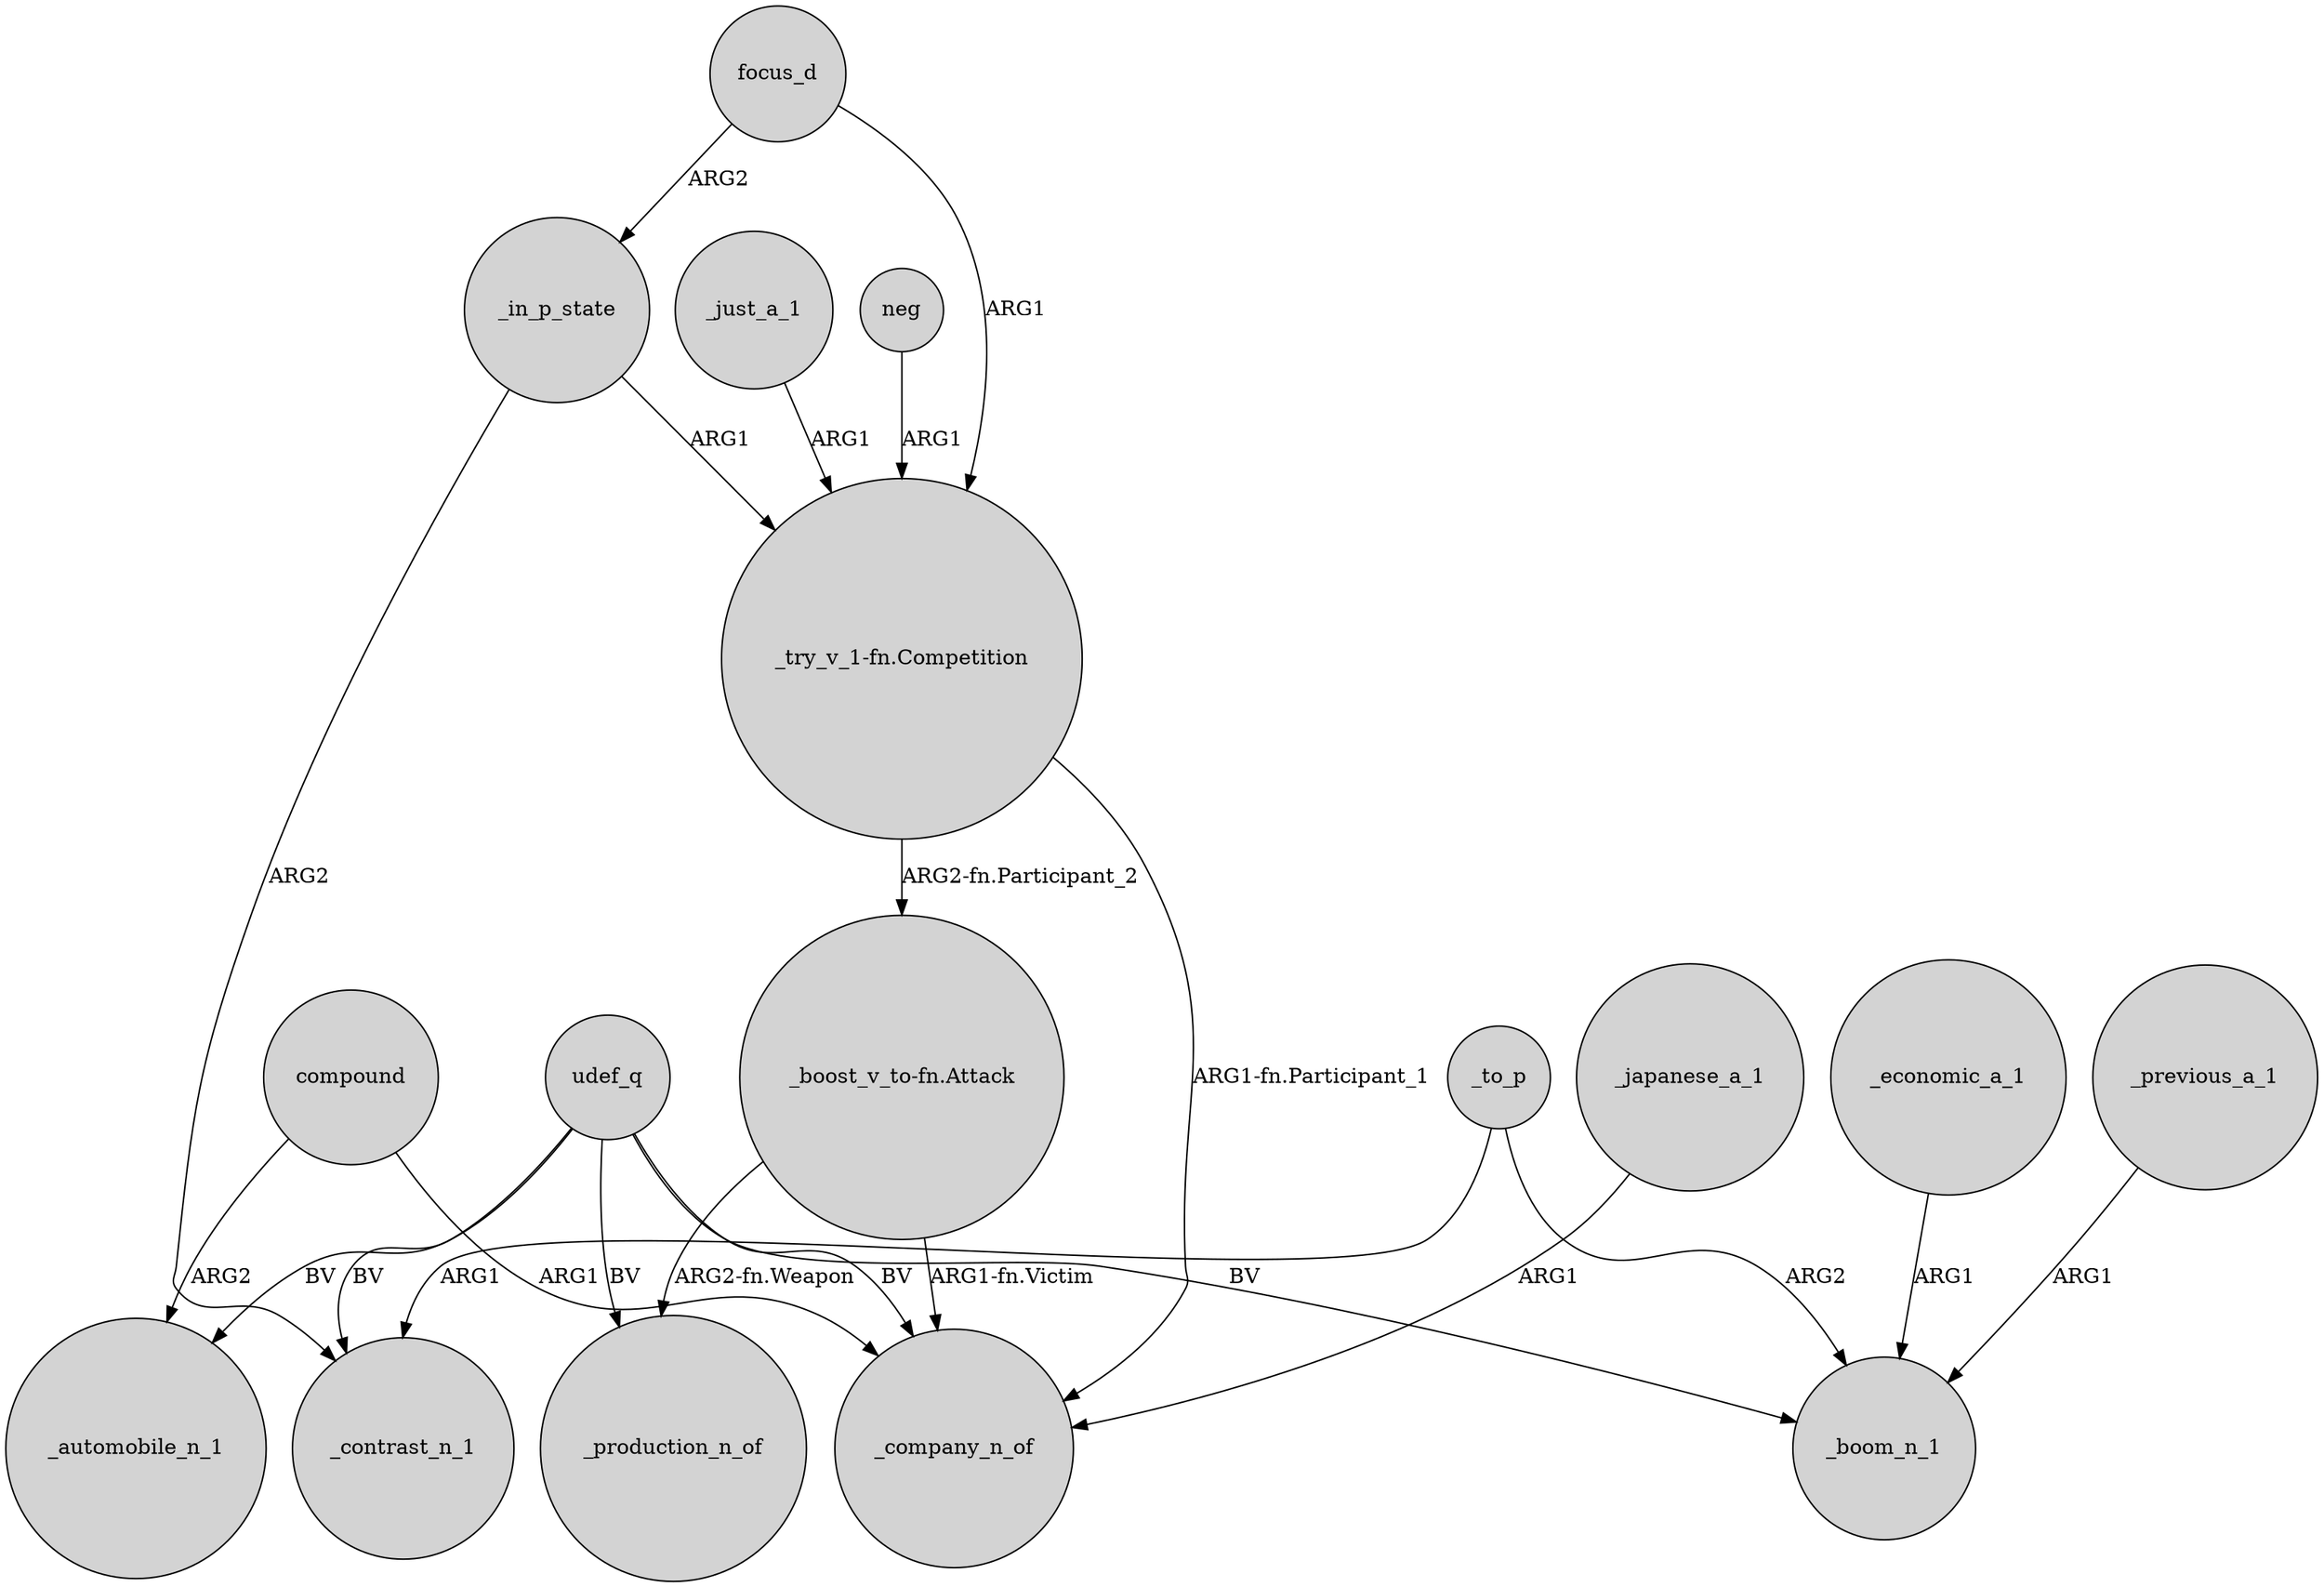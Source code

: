 digraph {
	node [shape=circle style=filled]
	focus_d -> _in_p_state [label=ARG2]
	_in_p_state -> "_try_v_1-fn.Competition" [label=ARG1]
	udef_q -> _contrast_n_1 [label=BV]
	focus_d -> "_try_v_1-fn.Competition" [label=ARG1]
	_in_p_state -> _contrast_n_1 [label=ARG2]
	compound -> _company_n_of [label=ARG1]
	_to_p -> _boom_n_1 [label=ARG2]
	_to_p -> _contrast_n_1 [label=ARG1]
	udef_q -> _automobile_n_1 [label=BV]
	udef_q -> _boom_n_1 [label=BV]
	udef_q -> _company_n_of [label=BV]
	"_boost_v_to-fn.Attack" -> _company_n_of [label="ARG1-fn.Victim"]
	_economic_a_1 -> _boom_n_1 [label=ARG1]
	_japanese_a_1 -> _company_n_of [label=ARG1]
	_just_a_1 -> "_try_v_1-fn.Competition" [label=ARG1]
	"_try_v_1-fn.Competition" -> "_boost_v_to-fn.Attack" [label="ARG2-fn.Participant_2"]
	neg -> "_try_v_1-fn.Competition" [label=ARG1]
	"_boost_v_to-fn.Attack" -> _production_n_of [label="ARG2-fn.Weapon"]
	"_try_v_1-fn.Competition" -> _company_n_of [label="ARG1-fn.Participant_1"]
	compound -> _automobile_n_1 [label=ARG2]
	_previous_a_1 -> _boom_n_1 [label=ARG1]
	udef_q -> _production_n_of [label=BV]
}
